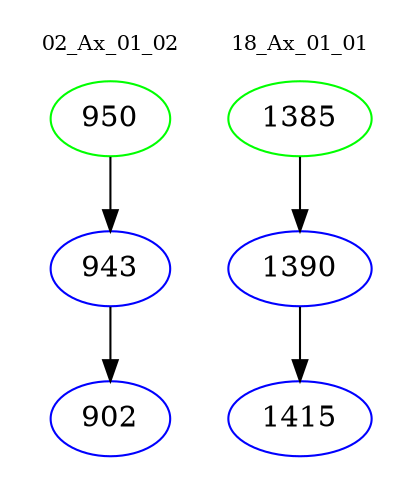 digraph{
subgraph cluster_0 {
color = white
label = "02_Ax_01_02";
fontsize=10;
T0_950 [label="950", color="green"]
T0_950 -> T0_943 [color="black"]
T0_943 [label="943", color="blue"]
T0_943 -> T0_902 [color="black"]
T0_902 [label="902", color="blue"]
}
subgraph cluster_1 {
color = white
label = "18_Ax_01_01";
fontsize=10;
T1_1385 [label="1385", color="green"]
T1_1385 -> T1_1390 [color="black"]
T1_1390 [label="1390", color="blue"]
T1_1390 -> T1_1415 [color="black"]
T1_1415 [label="1415", color="blue"]
}
}
